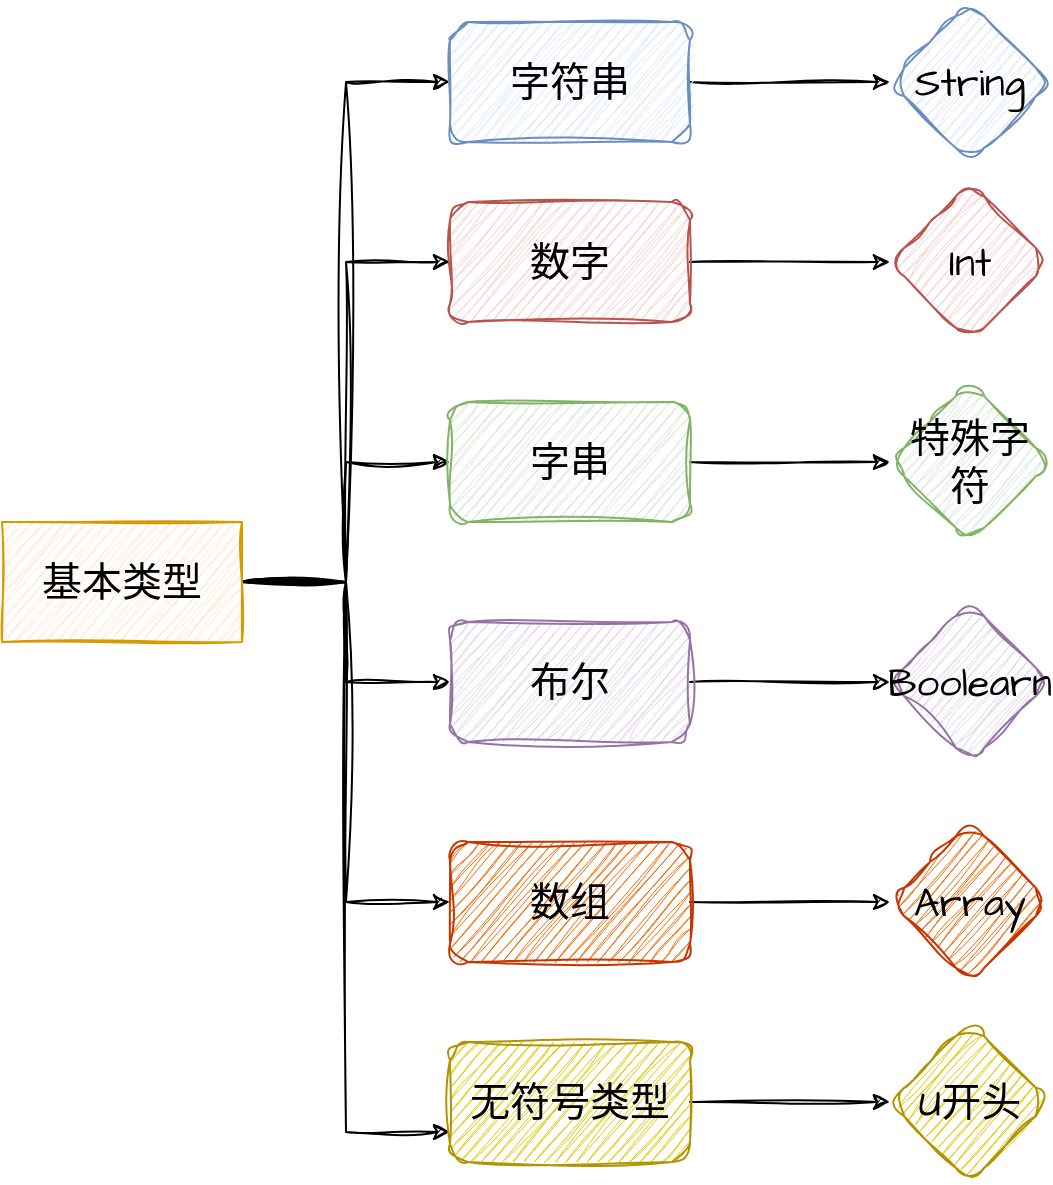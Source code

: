 <mxfile version="21.5.1" type="device">
  <diagram name="第 1 页" id="dq_22s6Ep5QWR2X6OIwi">
    <mxGraphModel dx="1036" dy="611" grid="1" gridSize="10" guides="1" tooltips="1" connect="1" arrows="1" fold="1" page="1" pageScale="1" pageWidth="827" pageHeight="1169" math="0" shadow="0">
      <root>
        <mxCell id="0" />
        <mxCell id="1" parent="0" />
        <mxCell id="m5cOgyHyGzHHuYYXq_44-8" style="edgeStyle=orthogonalEdgeStyle;rounded=0;sketch=1;hachureGap=4;jiggle=2;curveFitting=1;orthogonalLoop=1;jettySize=auto;html=1;entryX=0;entryY=0.5;entryDx=0;entryDy=0;fontFamily=Architects Daughter;fontSource=https%3A%2F%2Ffonts.googleapis.com%2Fcss%3Ffamily%3DArchitects%2BDaughter;fontSize=16;" edge="1" parent="1" source="m5cOgyHyGzHHuYYXq_44-1" target="m5cOgyHyGzHHuYYXq_44-2">
          <mxGeometry relative="1" as="geometry" />
        </mxCell>
        <mxCell id="m5cOgyHyGzHHuYYXq_44-9" style="edgeStyle=orthogonalEdgeStyle;rounded=0;sketch=1;hachureGap=4;jiggle=2;curveFitting=1;orthogonalLoop=1;jettySize=auto;html=1;exitX=1;exitY=0.5;exitDx=0;exitDy=0;entryX=0;entryY=0.5;entryDx=0;entryDy=0;fontFamily=Architects Daughter;fontSource=https%3A%2F%2Ffonts.googleapis.com%2Fcss%3Ffamily%3DArchitects%2BDaughter;fontSize=16;" edge="1" parent="1" source="m5cOgyHyGzHHuYYXq_44-1" target="m5cOgyHyGzHHuYYXq_44-3">
          <mxGeometry relative="1" as="geometry" />
        </mxCell>
        <mxCell id="m5cOgyHyGzHHuYYXq_44-10" style="edgeStyle=orthogonalEdgeStyle;rounded=0;sketch=1;hachureGap=4;jiggle=2;curveFitting=1;orthogonalLoop=1;jettySize=auto;html=1;exitX=1;exitY=0.5;exitDx=0;exitDy=0;entryX=0;entryY=0.5;entryDx=0;entryDy=0;fontFamily=Architects Daughter;fontSource=https%3A%2F%2Ffonts.googleapis.com%2Fcss%3Ffamily%3DArchitects%2BDaughter;fontSize=16;" edge="1" parent="1" source="m5cOgyHyGzHHuYYXq_44-1" target="m5cOgyHyGzHHuYYXq_44-4">
          <mxGeometry relative="1" as="geometry" />
        </mxCell>
        <mxCell id="m5cOgyHyGzHHuYYXq_44-11" style="edgeStyle=orthogonalEdgeStyle;rounded=0;sketch=1;hachureGap=4;jiggle=2;curveFitting=1;orthogonalLoop=1;jettySize=auto;html=1;exitX=1;exitY=0.5;exitDx=0;exitDy=0;entryX=0;entryY=0.5;entryDx=0;entryDy=0;fontFamily=Architects Daughter;fontSource=https%3A%2F%2Ffonts.googleapis.com%2Fcss%3Ffamily%3DArchitects%2BDaughter;fontSize=16;" edge="1" parent="1" source="m5cOgyHyGzHHuYYXq_44-1" target="m5cOgyHyGzHHuYYXq_44-5">
          <mxGeometry relative="1" as="geometry" />
        </mxCell>
        <mxCell id="m5cOgyHyGzHHuYYXq_44-12" style="edgeStyle=orthogonalEdgeStyle;rounded=0;sketch=1;hachureGap=4;jiggle=2;curveFitting=1;orthogonalLoop=1;jettySize=auto;html=1;entryX=0;entryY=0.5;entryDx=0;entryDy=0;fontFamily=Architects Daughter;fontSource=https%3A%2F%2Ffonts.googleapis.com%2Fcss%3Ffamily%3DArchitects%2BDaughter;fontSize=16;" edge="1" parent="1" source="m5cOgyHyGzHHuYYXq_44-1" target="m5cOgyHyGzHHuYYXq_44-6">
          <mxGeometry relative="1" as="geometry" />
        </mxCell>
        <mxCell id="m5cOgyHyGzHHuYYXq_44-13" style="edgeStyle=orthogonalEdgeStyle;rounded=0;sketch=1;hachureGap=4;jiggle=2;curveFitting=1;orthogonalLoop=1;jettySize=auto;html=1;exitX=1;exitY=0.5;exitDx=0;exitDy=0;entryX=0;entryY=0.75;entryDx=0;entryDy=0;fontFamily=Architects Daughter;fontSource=https%3A%2F%2Ffonts.googleapis.com%2Fcss%3Ffamily%3DArchitects%2BDaughter;fontSize=16;" edge="1" parent="1" source="m5cOgyHyGzHHuYYXq_44-1" target="m5cOgyHyGzHHuYYXq_44-7">
          <mxGeometry relative="1" as="geometry" />
        </mxCell>
        <mxCell id="m5cOgyHyGzHHuYYXq_44-1" value="基本类型" style="rounded=0;whiteSpace=wrap;html=1;sketch=1;hachureGap=4;jiggle=2;curveFitting=1;fontFamily=Architects Daughter;fontSource=https%3A%2F%2Ffonts.googleapis.com%2Fcss%3Ffamily%3DArchitects%2BDaughter;fontSize=20;fillColor=#ffe6cc;strokeColor=#d79b00;" vertex="1" parent="1">
          <mxGeometry x="130" y="390" width="120" height="60" as="geometry" />
        </mxCell>
        <mxCell id="m5cOgyHyGzHHuYYXq_44-15" value="" style="edgeStyle=orthogonalEdgeStyle;rounded=0;sketch=1;hachureGap=4;jiggle=2;curveFitting=1;orthogonalLoop=1;jettySize=auto;html=1;fontFamily=Architects Daughter;fontSource=https%3A%2F%2Ffonts.googleapis.com%2Fcss%3Ffamily%3DArchitects%2BDaughter;fontSize=16;" edge="1" parent="1" source="m5cOgyHyGzHHuYYXq_44-2" target="m5cOgyHyGzHHuYYXq_44-14">
          <mxGeometry relative="1" as="geometry" />
        </mxCell>
        <mxCell id="m5cOgyHyGzHHuYYXq_44-2" value="字符串" style="rounded=1;whiteSpace=wrap;html=1;sketch=1;hachureGap=4;jiggle=2;curveFitting=1;fontFamily=Architects Daughter;fontSource=https%3A%2F%2Ffonts.googleapis.com%2Fcss%3Ffamily%3DArchitects%2BDaughter;fontSize=20;fillColor=#dae8fc;strokeColor=#6c8ebf;" vertex="1" parent="1">
          <mxGeometry x="354" y="140" width="120" height="60" as="geometry" />
        </mxCell>
        <mxCell id="m5cOgyHyGzHHuYYXq_44-17" value="" style="edgeStyle=orthogonalEdgeStyle;rounded=0;sketch=1;hachureGap=4;jiggle=2;curveFitting=1;orthogonalLoop=1;jettySize=auto;html=1;fontFamily=Architects Daughter;fontSource=https%3A%2F%2Ffonts.googleapis.com%2Fcss%3Ffamily%3DArchitects%2BDaughter;fontSize=16;" edge="1" parent="1" source="m5cOgyHyGzHHuYYXq_44-3" target="m5cOgyHyGzHHuYYXq_44-16">
          <mxGeometry relative="1" as="geometry" />
        </mxCell>
        <mxCell id="m5cOgyHyGzHHuYYXq_44-3" value="数字" style="rounded=1;whiteSpace=wrap;html=1;sketch=1;hachureGap=4;jiggle=2;curveFitting=1;fontFamily=Architects Daughter;fontSource=https%3A%2F%2Ffonts.googleapis.com%2Fcss%3Ffamily%3DArchitects%2BDaughter;fontSize=20;fillColor=#f8cecc;strokeColor=#b85450;" vertex="1" parent="1">
          <mxGeometry x="354" y="230" width="120" height="60" as="geometry" />
        </mxCell>
        <mxCell id="m5cOgyHyGzHHuYYXq_44-21" value="" style="edgeStyle=orthogonalEdgeStyle;rounded=0;sketch=1;hachureGap=4;jiggle=2;curveFitting=1;orthogonalLoop=1;jettySize=auto;html=1;fontFamily=Architects Daughter;fontSource=https%3A%2F%2Ffonts.googleapis.com%2Fcss%3Ffamily%3DArchitects%2BDaughter;fontSize=16;" edge="1" parent="1" source="m5cOgyHyGzHHuYYXq_44-4" target="m5cOgyHyGzHHuYYXq_44-20">
          <mxGeometry relative="1" as="geometry" />
        </mxCell>
        <mxCell id="m5cOgyHyGzHHuYYXq_44-4" value="字串" style="rounded=1;whiteSpace=wrap;html=1;sketch=1;hachureGap=4;jiggle=2;curveFitting=1;fontFamily=Architects Daughter;fontSource=https%3A%2F%2Ffonts.googleapis.com%2Fcss%3Ffamily%3DArchitects%2BDaughter;fontSize=20;fillColor=#d5e8d4;strokeColor=#82b366;" vertex="1" parent="1">
          <mxGeometry x="354" y="330" width="120" height="60" as="geometry" />
        </mxCell>
        <mxCell id="m5cOgyHyGzHHuYYXq_44-23" value="" style="edgeStyle=orthogonalEdgeStyle;rounded=0;sketch=1;hachureGap=4;jiggle=2;curveFitting=1;orthogonalLoop=1;jettySize=auto;html=1;fontFamily=Architects Daughter;fontSource=https%3A%2F%2Ffonts.googleapis.com%2Fcss%3Ffamily%3DArchitects%2BDaughter;fontSize=16;" edge="1" parent="1" source="m5cOgyHyGzHHuYYXq_44-5" target="m5cOgyHyGzHHuYYXq_44-22">
          <mxGeometry relative="1" as="geometry" />
        </mxCell>
        <mxCell id="m5cOgyHyGzHHuYYXq_44-5" value="布尔" style="rounded=1;whiteSpace=wrap;html=1;sketch=1;hachureGap=4;jiggle=2;curveFitting=1;fontFamily=Architects Daughter;fontSource=https%3A%2F%2Ffonts.googleapis.com%2Fcss%3Ffamily%3DArchitects%2BDaughter;fontSize=20;fillColor=#e1d5e7;strokeColor=#9673a6;" vertex="1" parent="1">
          <mxGeometry x="354" y="440" width="120" height="60" as="geometry" />
        </mxCell>
        <mxCell id="m5cOgyHyGzHHuYYXq_44-25" value="" style="edgeStyle=orthogonalEdgeStyle;rounded=0;sketch=1;hachureGap=4;jiggle=2;curveFitting=1;orthogonalLoop=1;jettySize=auto;html=1;fontFamily=Architects Daughter;fontSource=https%3A%2F%2Ffonts.googleapis.com%2Fcss%3Ffamily%3DArchitects%2BDaughter;fontSize=16;" edge="1" parent="1" source="m5cOgyHyGzHHuYYXq_44-6" target="m5cOgyHyGzHHuYYXq_44-24">
          <mxGeometry relative="1" as="geometry" />
        </mxCell>
        <mxCell id="m5cOgyHyGzHHuYYXq_44-6" value="数组" style="rounded=1;whiteSpace=wrap;html=1;sketch=1;hachureGap=4;jiggle=2;curveFitting=1;fontFamily=Architects Daughter;fontSource=https%3A%2F%2Ffonts.googleapis.com%2Fcss%3Ffamily%3DArchitects%2BDaughter;fontSize=20;fillColor=#fa6800;fontColor=#000000;strokeColor=#C73500;" vertex="1" parent="1">
          <mxGeometry x="354" y="550" width="120" height="60" as="geometry" />
        </mxCell>
        <mxCell id="m5cOgyHyGzHHuYYXq_44-27" value="" style="edgeStyle=orthogonalEdgeStyle;rounded=0;sketch=1;hachureGap=4;jiggle=2;curveFitting=1;orthogonalLoop=1;jettySize=auto;html=1;fontFamily=Architects Daughter;fontSource=https%3A%2F%2Ffonts.googleapis.com%2Fcss%3Ffamily%3DArchitects%2BDaughter;fontSize=16;" edge="1" parent="1" source="m5cOgyHyGzHHuYYXq_44-7" target="m5cOgyHyGzHHuYYXq_44-26">
          <mxGeometry relative="1" as="geometry" />
        </mxCell>
        <mxCell id="m5cOgyHyGzHHuYYXq_44-7" value="无符号类型" style="rounded=1;whiteSpace=wrap;html=1;sketch=1;hachureGap=4;jiggle=2;curveFitting=1;fontFamily=Architects Daughter;fontSource=https%3A%2F%2Ffonts.googleapis.com%2Fcss%3Ffamily%3DArchitects%2BDaughter;fontSize=20;fillColor=#e3c800;fontColor=#000000;strokeColor=#B09500;" vertex="1" parent="1">
          <mxGeometry x="354" y="650" width="120" height="60" as="geometry" />
        </mxCell>
        <mxCell id="m5cOgyHyGzHHuYYXq_44-14" value="String" style="rhombus;whiteSpace=wrap;html=1;fontSize=20;fontFamily=Architects Daughter;fillColor=#dae8fc;strokeColor=#6c8ebf;rounded=1;sketch=1;hachureGap=4;jiggle=2;curveFitting=1;fontSource=https%3A%2F%2Ffonts.googleapis.com%2Fcss%3Ffamily%3DArchitects%2BDaughter;" vertex="1" parent="1">
          <mxGeometry x="574" y="130" width="80" height="80" as="geometry" />
        </mxCell>
        <mxCell id="m5cOgyHyGzHHuYYXq_44-16" value="Int" style="rhombus;whiteSpace=wrap;html=1;fontSize=20;fontFamily=Architects Daughter;fillColor=#f8cecc;strokeColor=#b85450;rounded=1;sketch=1;hachureGap=4;jiggle=2;curveFitting=1;fontSource=https%3A%2F%2Ffonts.googleapis.com%2Fcss%3Ffamily%3DArchitects%2BDaughter;" vertex="1" parent="1">
          <mxGeometry x="574" y="220" width="80" height="80" as="geometry" />
        </mxCell>
        <mxCell id="m5cOgyHyGzHHuYYXq_44-20" value="特殊字符" style="rhombus;whiteSpace=wrap;html=1;fontSize=20;fontFamily=Architects Daughter;fillColor=#d5e8d4;strokeColor=#82b366;rounded=1;sketch=1;hachureGap=4;jiggle=2;curveFitting=1;fontSource=https%3A%2F%2Ffonts.googleapis.com%2Fcss%3Ffamily%3DArchitects%2BDaughter;" vertex="1" parent="1">
          <mxGeometry x="574" y="320" width="80" height="80" as="geometry" />
        </mxCell>
        <mxCell id="m5cOgyHyGzHHuYYXq_44-22" value="Boolearn" style="rhombus;whiteSpace=wrap;html=1;fontSize=20;fontFamily=Architects Daughter;fillColor=#e1d5e7;strokeColor=#9673a6;rounded=1;sketch=1;hachureGap=4;jiggle=2;curveFitting=1;fontSource=https%3A%2F%2Ffonts.googleapis.com%2Fcss%3Ffamily%3DArchitects%2BDaughter;" vertex="1" parent="1">
          <mxGeometry x="574" y="430" width="80" height="80" as="geometry" />
        </mxCell>
        <mxCell id="m5cOgyHyGzHHuYYXq_44-24" value="Array" style="rhombus;whiteSpace=wrap;html=1;fontSize=20;fontFamily=Architects Daughter;fillColor=#fa6800;strokeColor=#C73500;fontColor=#000000;rounded=1;sketch=1;hachureGap=4;jiggle=2;curveFitting=1;fontSource=https%3A%2F%2Ffonts.googleapis.com%2Fcss%3Ffamily%3DArchitects%2BDaughter;" vertex="1" parent="1">
          <mxGeometry x="574" y="540" width="80" height="80" as="geometry" />
        </mxCell>
        <mxCell id="m5cOgyHyGzHHuYYXq_44-26" value="U开头" style="rhombus;whiteSpace=wrap;html=1;fontSize=20;fontFamily=Architects Daughter;fillColor=#e3c800;strokeColor=#B09500;fontColor=#000000;rounded=1;sketch=1;hachureGap=4;jiggle=2;curveFitting=1;fontSource=https%3A%2F%2Ffonts.googleapis.com%2Fcss%3Ffamily%3DArchitects%2BDaughter;" vertex="1" parent="1">
          <mxGeometry x="574" y="640" width="80" height="80" as="geometry" />
        </mxCell>
      </root>
    </mxGraphModel>
  </diagram>
</mxfile>
